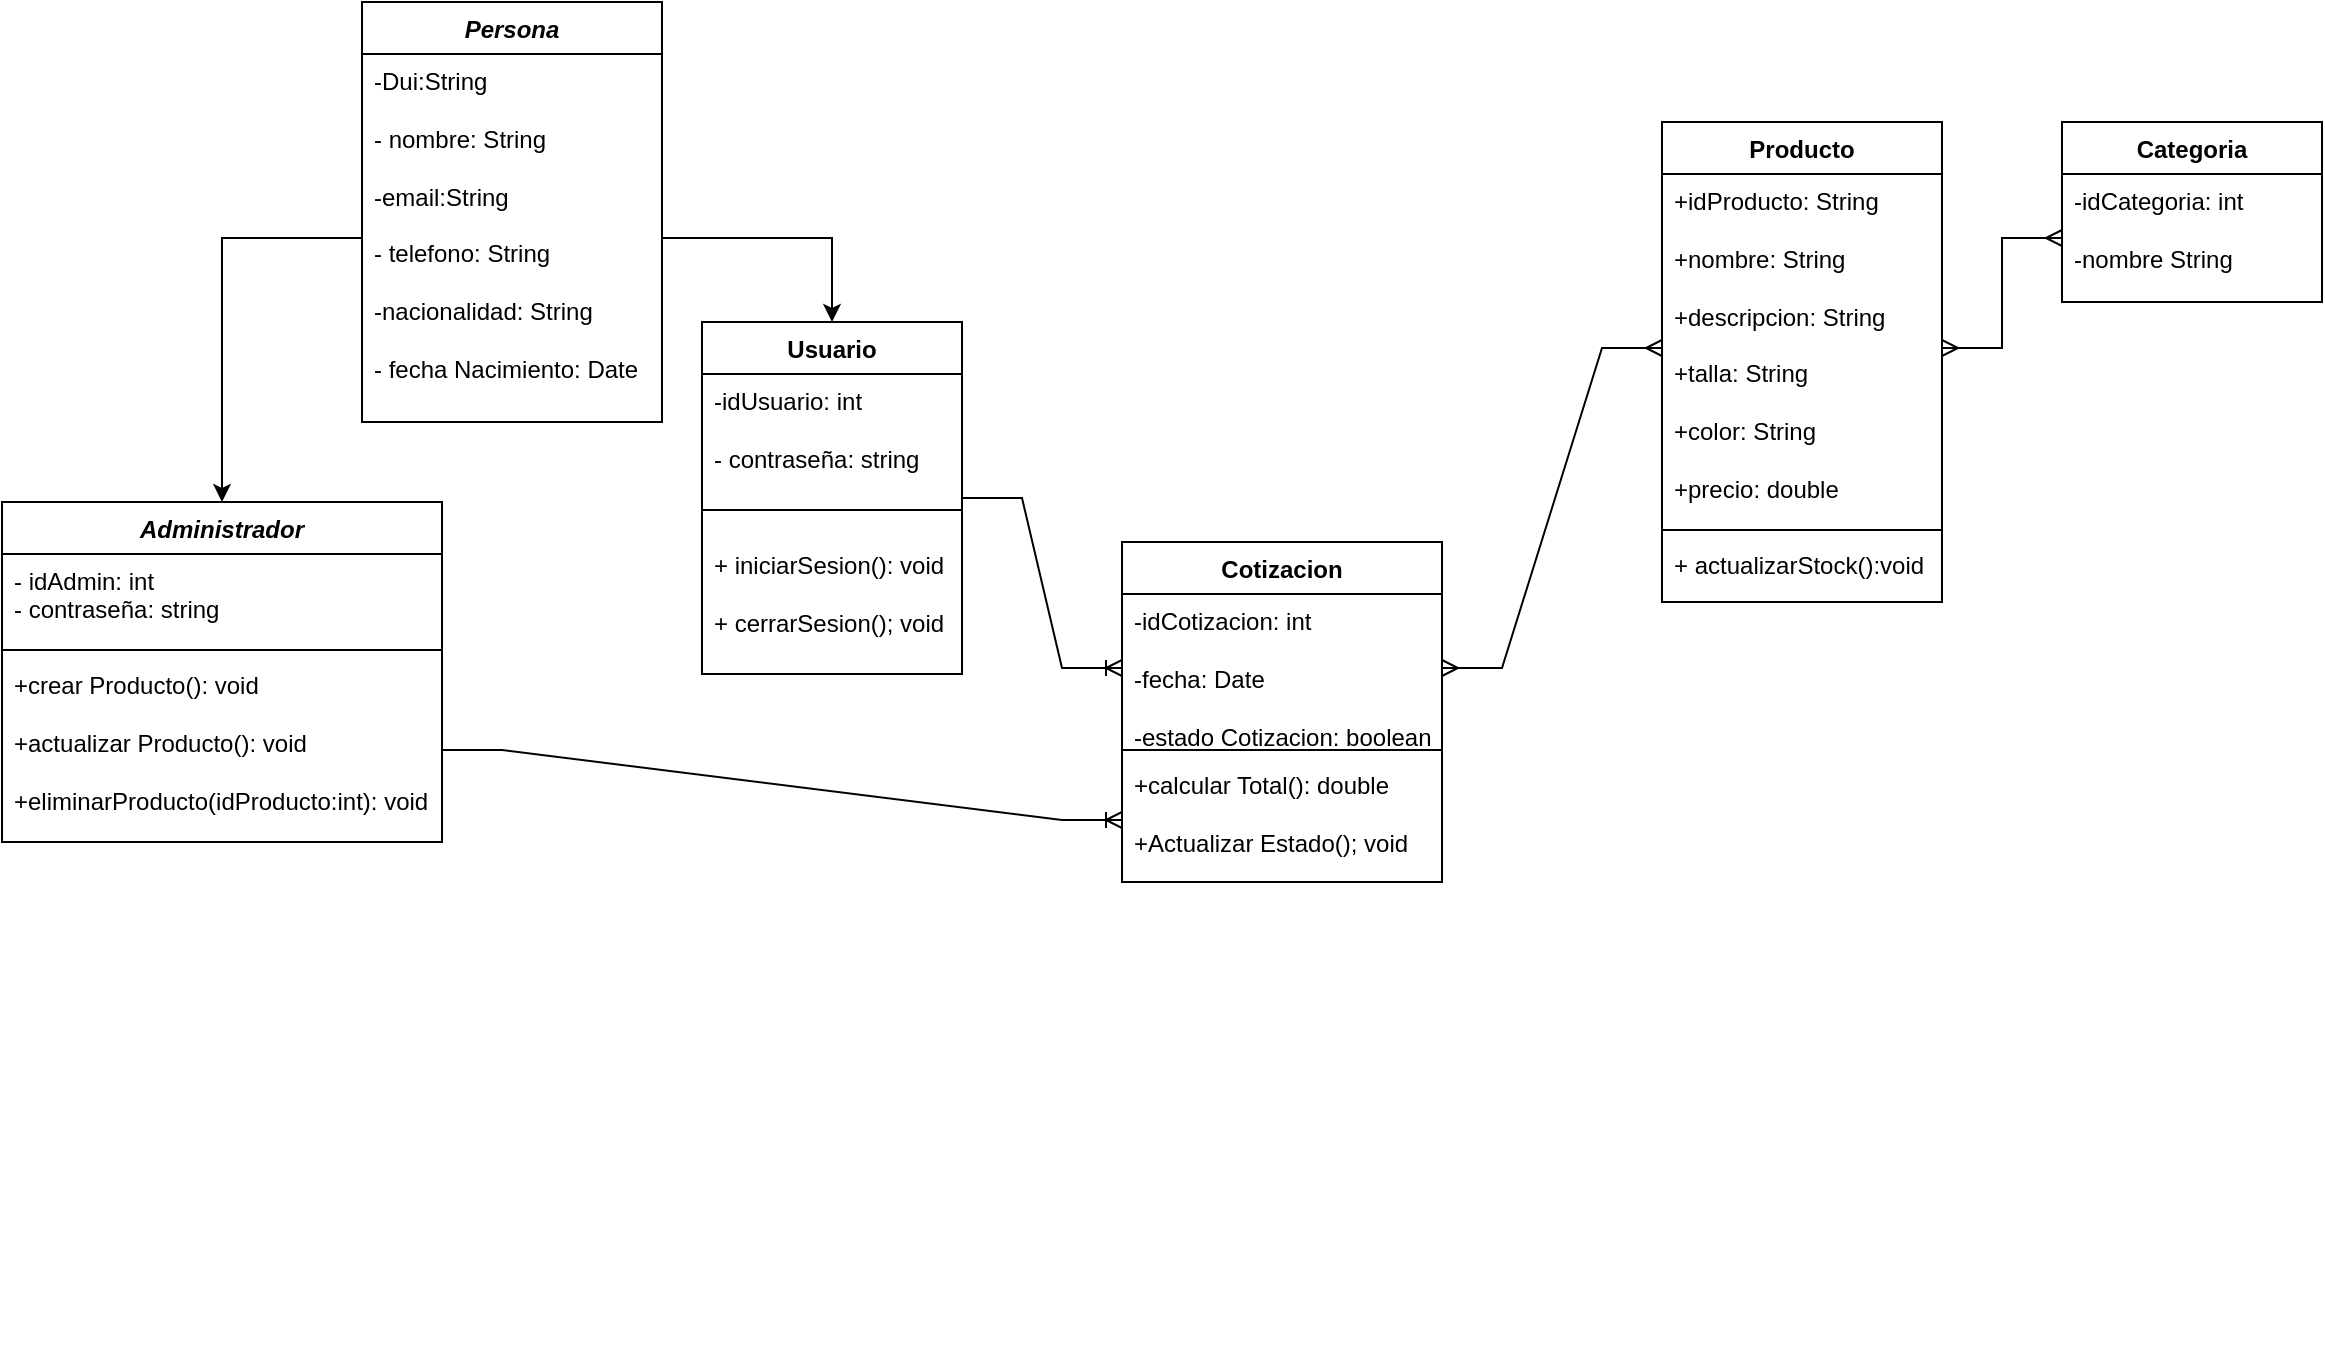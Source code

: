 <mxfile version="28.0.6">
  <diagram name="Página-1" id="NAGJg7eDrHPPP3NokQKO">
    <mxGraphModel dx="1110" dy="663" grid="1" gridSize="10" guides="1" tooltips="1" connect="1" arrows="1" fold="1" page="1" pageScale="1" pageWidth="1200" pageHeight="900" math="0" shadow="0">
      <root>
        <mxCell id="XfJZx1rpgsT9YDVYmnBW-0" />
        <mxCell id="XfJZx1rpgsT9YDVYmnBW-1" parent="XfJZx1rpgsT9YDVYmnBW-0" />
        <mxCell id="w57mjm4PutRthTZTySG8-0" value="&lt;i&gt;Persona&lt;/i&gt;" style="swimlane;fontStyle=1;align=center;verticalAlign=top;childLayout=stackLayout;horizontal=1;startSize=26;horizontalStack=0;resizeParent=1;resizeParentMax=0;resizeLast=0;collapsible=1;marginBottom=0;whiteSpace=wrap;html=1;" parent="XfJZx1rpgsT9YDVYmnBW-1" vertex="1">
          <mxGeometry x="200" y="120" width="150" height="210" as="geometry" />
        </mxCell>
        <mxCell id="w57mjm4PutRthTZTySG8-1" value="&lt;div&gt;-Dui:String&lt;/div&gt;&lt;div&gt;&lt;br&gt;&lt;/div&gt;&lt;div&gt;- nombre: String&lt;/div&gt;&lt;div&gt;&lt;br&gt;&lt;/div&gt;&lt;div&gt;-email:String&lt;/div&gt;&lt;div&gt;&lt;br&gt;&lt;/div&gt;&lt;div&gt;- telefono: String&lt;/div&gt;&lt;div&gt;&lt;br&gt;&lt;/div&gt;&lt;div&gt;-nacionalidad: String&lt;/div&gt;&lt;div&gt;&lt;br&gt;&lt;/div&gt;&lt;div&gt;- fecha Nacimiento: Date&lt;/div&gt;" style="text;strokeColor=none;fillColor=none;align=left;verticalAlign=top;spacingLeft=4;spacingRight=4;overflow=hidden;rotatable=0;points=[[0,0.5],[1,0.5]];portConstraint=eastwest;whiteSpace=wrap;html=1;" parent="w57mjm4PutRthTZTySG8-0" vertex="1">
          <mxGeometry y="26" width="150" height="184" as="geometry" />
        </mxCell>
        <mxCell id="w57mjm4PutRthTZTySG8-4" value="&lt;i&gt;Administrador&lt;/i&gt;" style="swimlane;fontStyle=1;align=center;verticalAlign=top;childLayout=stackLayout;horizontal=1;startSize=26;horizontalStack=0;resizeParent=1;resizeParentMax=0;resizeLast=0;collapsible=1;marginBottom=0;whiteSpace=wrap;html=1;" parent="XfJZx1rpgsT9YDVYmnBW-1" vertex="1">
          <mxGeometry x="20" y="370" width="220" height="170" as="geometry" />
        </mxCell>
        <mxCell id="w57mjm4PutRthTZTySG8-5" value="- idAdmin: int&lt;div&gt;- contraseña: string&lt;/div&gt;&lt;div&gt;&lt;br&gt;&lt;/div&gt;" style="text;strokeColor=none;fillColor=none;align=left;verticalAlign=top;spacingLeft=4;spacingRight=4;overflow=hidden;rotatable=0;points=[[0,0.5],[1,0.5]];portConstraint=eastwest;whiteSpace=wrap;html=1;" parent="w57mjm4PutRthTZTySG8-4" vertex="1">
          <mxGeometry y="26" width="220" height="44" as="geometry" />
        </mxCell>
        <mxCell id="w57mjm4PutRthTZTySG8-6" value="" style="line;strokeWidth=1;fillColor=none;align=left;verticalAlign=middle;spacingTop=-1;spacingLeft=3;spacingRight=3;rotatable=0;labelPosition=right;points=[];portConstraint=eastwest;strokeColor=inherit;" parent="w57mjm4PutRthTZTySG8-4" vertex="1">
          <mxGeometry y="70" width="220" height="8" as="geometry" />
        </mxCell>
        <mxCell id="w57mjm4PutRthTZTySG8-7" value="&lt;div&gt;+crear Producto(): void&lt;/div&gt;&lt;div&gt;&lt;br&gt;&lt;/div&gt;&lt;div&gt;+actualizar Producto(): void&lt;/div&gt;&lt;div&gt;&lt;br&gt;&lt;/div&gt;&lt;div&gt;+eliminarProducto(idProducto:&lt;span style=&quot;background-color: transparent; color: light-dark(rgb(0, 0, 0), rgb(255, 255, 255));&quot;&gt;int): void&lt;/span&gt;&lt;/div&gt;" style="text;strokeColor=none;fillColor=none;align=left;verticalAlign=top;spacingLeft=4;spacingRight=4;overflow=hidden;rotatable=0;points=[[0,0.5],[1,0.5]];portConstraint=eastwest;whiteSpace=wrap;html=1;" parent="w57mjm4PutRthTZTySG8-4" vertex="1">
          <mxGeometry y="78" width="220" height="92" as="geometry" />
        </mxCell>
        <mxCell id="w57mjm4PutRthTZTySG8-8" value="Producto" style="swimlane;fontStyle=1;align=center;verticalAlign=top;childLayout=stackLayout;horizontal=1;startSize=26;horizontalStack=0;resizeParent=1;resizeParentMax=0;resizeLast=0;collapsible=1;marginBottom=0;whiteSpace=wrap;html=1;" parent="XfJZx1rpgsT9YDVYmnBW-1" vertex="1">
          <mxGeometry x="850" y="180" width="140" height="240" as="geometry" />
        </mxCell>
        <mxCell id="w57mjm4PutRthTZTySG8-9" value="&lt;div&gt;+idProducto: String&lt;/div&gt;&lt;div&gt;&lt;br&gt;&lt;/div&gt;&lt;div&gt;+nombre: String&lt;/div&gt;&lt;div&gt;&lt;br&gt;&lt;/div&gt;&lt;div&gt;+descripcion: String&lt;/div&gt;&lt;div&gt;&lt;br&gt;&lt;/div&gt;&lt;div&gt;+talla: String&lt;/div&gt;&lt;div&gt;&lt;br&gt;&lt;/div&gt;&lt;div&gt;+color: String&lt;/div&gt;&lt;div&gt;&lt;br&gt;&lt;/div&gt;&lt;div&gt;+precio: double&lt;/div&gt;" style="text;strokeColor=none;fillColor=none;align=left;verticalAlign=top;spacingLeft=4;spacingRight=4;overflow=hidden;rotatable=0;points=[[0,0.5],[1,0.5]];portConstraint=eastwest;whiteSpace=wrap;html=1;" parent="w57mjm4PutRthTZTySG8-8" vertex="1">
          <mxGeometry y="26" width="140" height="174" as="geometry" />
        </mxCell>
        <mxCell id="w57mjm4PutRthTZTySG8-10" value="" style="line;strokeWidth=1;fillColor=none;align=left;verticalAlign=middle;spacingTop=-1;spacingLeft=3;spacingRight=3;rotatable=0;labelPosition=right;points=[];portConstraint=eastwest;strokeColor=inherit;" parent="w57mjm4PutRthTZTySG8-8" vertex="1">
          <mxGeometry y="200" width="140" height="8" as="geometry" />
        </mxCell>
        <mxCell id="w57mjm4PutRthTZTySG8-11" value="+ actualizarStock():void" style="text;strokeColor=none;fillColor=none;align=left;verticalAlign=top;spacingLeft=4;spacingRight=4;overflow=hidden;rotatable=0;points=[[0,0.5],[1,0.5]];portConstraint=eastwest;whiteSpace=wrap;html=1;" parent="w57mjm4PutRthTZTySG8-8" vertex="1">
          <mxGeometry y="208" width="140" height="32" as="geometry" />
        </mxCell>
        <mxCell id="w57mjm4PutRthTZTySG8-12" value="Usuario" style="swimlane;fontStyle=1;align=center;verticalAlign=top;childLayout=stackLayout;horizontal=1;startSize=26;horizontalStack=0;resizeParent=1;resizeParentMax=0;resizeLast=0;collapsible=1;marginBottom=0;whiteSpace=wrap;html=1;" parent="XfJZx1rpgsT9YDVYmnBW-1" vertex="1">
          <mxGeometry x="370" y="280" width="130" height="176" as="geometry" />
        </mxCell>
        <mxCell id="w57mjm4PutRthTZTySG8-13" value="&lt;div&gt;-idUsuario: int&lt;/div&gt;&lt;div&gt;&lt;span style=&quot;background-color: transparent; color: light-dark(rgb(0, 0, 0), rgb(255, 255, 255));&quot;&gt;&lt;br&gt;&lt;/span&gt;&lt;/div&gt;&lt;div&gt;&lt;span style=&quot;background-color: transparent; color: light-dark(rgb(0, 0, 0), rgb(255, 255, 255));&quot;&gt;- contraseña: string&lt;/span&gt;&lt;/div&gt;&lt;div&gt;&lt;span style=&quot;background-color: transparent; color: light-dark(rgb(0, 0, 0), rgb(255, 255, 255));&quot;&gt;&lt;br&gt;&lt;/span&gt;&lt;/div&gt;" style="text;strokeColor=none;fillColor=none;align=left;verticalAlign=top;spacingLeft=4;spacingRight=4;overflow=hidden;rotatable=0;points=[[0,0.5],[1,0.5]];portConstraint=eastwest;whiteSpace=wrap;html=1;" parent="w57mjm4PutRthTZTySG8-12" vertex="1">
          <mxGeometry y="26" width="130" height="54" as="geometry" />
        </mxCell>
        <mxCell id="w57mjm4PutRthTZTySG8-14" value="" style="line;strokeWidth=1;fillColor=none;align=left;verticalAlign=middle;spacingTop=-1;spacingLeft=3;spacingRight=3;rotatable=0;labelPosition=right;points=[];portConstraint=eastwest;strokeColor=inherit;" parent="w57mjm4PutRthTZTySG8-12" vertex="1">
          <mxGeometry y="80" width="130" height="28" as="geometry" />
        </mxCell>
        <mxCell id="w57mjm4PutRthTZTySG8-15" value="&lt;div&gt;+ iniciarSesion(): void&lt;/div&gt;&lt;div&gt;&lt;br&gt;&lt;/div&gt;&lt;div&gt;+ cerrarSesion(); void&lt;/div&gt;" style="text;strokeColor=none;fillColor=none;align=left;verticalAlign=top;spacingLeft=4;spacingRight=4;overflow=hidden;rotatable=0;points=[[0,0.5],[1,0.5]];portConstraint=eastwest;whiteSpace=wrap;html=1;" parent="w57mjm4PutRthTZTySG8-12" vertex="1">
          <mxGeometry y="108" width="130" height="68" as="geometry" />
        </mxCell>
        <mxCell id="w57mjm4PutRthTZTySG8-16" value="Cotizacion" style="swimlane;fontStyle=1;align=center;verticalAlign=top;childLayout=stackLayout;horizontal=1;startSize=26;horizontalStack=0;resizeParent=1;resizeParentMax=0;resizeLast=0;collapsible=1;marginBottom=0;whiteSpace=wrap;html=1;" parent="XfJZx1rpgsT9YDVYmnBW-1" vertex="1">
          <mxGeometry x="580" y="390" width="160" height="170" as="geometry" />
        </mxCell>
        <mxCell id="w57mjm4PutRthTZTySG8-17" value="&lt;div&gt;-idCotizacion: int&lt;/div&gt;&lt;div&gt;&lt;br&gt;&lt;/div&gt;&lt;div&gt;-fecha: Date&lt;/div&gt;&lt;div&gt;&lt;br&gt;&lt;/div&gt;&lt;div&gt;-estado Cotizacion: boolean&lt;/div&gt;" style="text;strokeColor=none;fillColor=none;align=left;verticalAlign=top;spacingLeft=4;spacingRight=4;overflow=hidden;rotatable=0;points=[[0,0.5],[1,0.5]];portConstraint=eastwest;whiteSpace=wrap;html=1;" parent="w57mjm4PutRthTZTySG8-16" vertex="1">
          <mxGeometry y="26" width="160" height="74" as="geometry" />
        </mxCell>
        <mxCell id="w57mjm4PutRthTZTySG8-18" value="" style="line;strokeWidth=1;fillColor=none;align=left;verticalAlign=middle;spacingTop=-1;spacingLeft=3;spacingRight=3;rotatable=0;labelPosition=right;points=[];portConstraint=eastwest;strokeColor=inherit;" parent="w57mjm4PutRthTZTySG8-16" vertex="1">
          <mxGeometry y="100" width="160" height="8" as="geometry" />
        </mxCell>
        <mxCell id="w57mjm4PutRthTZTySG8-19" value="&lt;div&gt;+calcular Total(): double&lt;/div&gt;&lt;div&gt;&lt;br&gt;&lt;/div&gt;&lt;div&gt;+Actualizar Estado(); void&lt;/div&gt;" style="text;strokeColor=none;fillColor=none;align=left;verticalAlign=top;spacingLeft=4;spacingRight=4;overflow=hidden;rotatable=0;points=[[0,0.5],[1,0.5]];portConstraint=eastwest;whiteSpace=wrap;html=1;" parent="w57mjm4PutRthTZTySG8-16" vertex="1">
          <mxGeometry y="108" width="160" height="62" as="geometry" />
        </mxCell>
        <mxCell id="w57mjm4PutRthTZTySG8-20" value="Categoria" style="swimlane;fontStyle=1;align=center;verticalAlign=top;childLayout=stackLayout;horizontal=1;startSize=26;horizontalStack=0;resizeParent=1;resizeParentMax=0;resizeLast=0;collapsible=1;marginBottom=0;whiteSpace=wrap;html=1;" parent="XfJZx1rpgsT9YDVYmnBW-1" vertex="1">
          <mxGeometry x="1050" y="180" width="130" height="90" as="geometry">
            <mxRectangle x="550" y="870" width="90" height="30" as="alternateBounds" />
          </mxGeometry>
        </mxCell>
        <mxCell id="w57mjm4PutRthTZTySG8-21" value="&lt;div&gt;-idCategoria: int&lt;/div&gt;&lt;div&gt;&lt;br&gt;&lt;/div&gt;&lt;div&gt;-nombre String&lt;/div&gt;" style="text;strokeColor=none;fillColor=none;align=left;verticalAlign=top;spacingLeft=4;spacingRight=4;overflow=hidden;rotatable=0;points=[[0,0.5],[1,0.5]];portConstraint=eastwest;whiteSpace=wrap;html=1;" parent="w57mjm4PutRthTZTySG8-20" vertex="1">
          <mxGeometry y="26" width="130" height="64" as="geometry" />
        </mxCell>
        <mxCell id="QTCARpnQA04UR319ngoY-22" style="edgeStyle=none;curved=1;rounded=0;orthogonalLoop=1;jettySize=auto;html=1;entryX=0.267;entryY=0.033;entryDx=0;entryDy=0;entryPerimeter=0;fontSize=12;startSize=8;endSize=8;" parent="XfJZx1rpgsT9YDVYmnBW-1" edge="1">
          <mxGeometry relative="1" as="geometry">
            <mxPoint x="237.516" y="790" as="sourcePoint" />
            <mxPoint x="238.01" y="790.99" as="targetPoint" />
          </mxGeometry>
        </mxCell>
        <mxCell id="eV7qdHfOXELj9HTl4uK1-0" style="edgeStyle=orthogonalEdgeStyle;rounded=0;orthogonalLoop=1;jettySize=auto;html=1;entryX=0.5;entryY=0;entryDx=0;entryDy=0;" parent="XfJZx1rpgsT9YDVYmnBW-1" source="w57mjm4PutRthTZTySG8-1" target="w57mjm4PutRthTZTySG8-4" edge="1">
          <mxGeometry relative="1" as="geometry" />
        </mxCell>
        <mxCell id="eV7qdHfOXELj9HTl4uK1-1" style="edgeStyle=orthogonalEdgeStyle;rounded=0;orthogonalLoop=1;jettySize=auto;html=1;entryX=0.5;entryY=0;entryDx=0;entryDy=0;" parent="XfJZx1rpgsT9YDVYmnBW-1" source="w57mjm4PutRthTZTySG8-1" target="w57mjm4PutRthTZTySG8-12" edge="1">
          <mxGeometry relative="1" as="geometry" />
        </mxCell>
        <mxCell id="eV7qdHfOXELj9HTl4uK1-3" value="" style="edgeStyle=entityRelationEdgeStyle;fontSize=12;html=1;endArrow=ERmany;startArrow=ERmany;rounded=0;entryX=0;entryY=0.5;entryDx=0;entryDy=0;exitX=1;exitY=0.5;exitDx=0;exitDy=0;" parent="XfJZx1rpgsT9YDVYmnBW-1" source="w57mjm4PutRthTZTySG8-9" target="w57mjm4PutRthTZTySG8-21" edge="1">
          <mxGeometry width="100" height="100" relative="1" as="geometry">
            <mxPoint x="990" y="570" as="sourcePoint" />
            <mxPoint x="1090" y="470" as="targetPoint" />
          </mxGeometry>
        </mxCell>
        <mxCell id="eV7qdHfOXELj9HTl4uK1-12" value="" style="edgeStyle=entityRelationEdgeStyle;fontSize=12;html=1;endArrow=ERoneToMany;rounded=0;entryX=0;entryY=0.5;entryDx=0;entryDy=0;exitX=1;exitY=0.5;exitDx=0;exitDy=0;" parent="XfJZx1rpgsT9YDVYmnBW-1" source="w57mjm4PutRthTZTySG8-7" target="w57mjm4PutRthTZTySG8-19" edge="1">
          <mxGeometry width="100" height="100" relative="1" as="geometry">
            <mxPoint x="490" y="714.0" as="sourcePoint" />
            <mxPoint x="720" y="660" as="targetPoint" />
          </mxGeometry>
        </mxCell>
        <mxCell id="eV7qdHfOXELj9HTl4uK1-13" value="" style="edgeStyle=entityRelationEdgeStyle;fontSize=12;html=1;endArrow=ERmany;startArrow=ERmany;rounded=0;exitX=1;exitY=0.5;exitDx=0;exitDy=0;entryX=0;entryY=0.5;entryDx=0;entryDy=0;" parent="XfJZx1rpgsT9YDVYmnBW-1" source="w57mjm4PutRthTZTySG8-17" target="w57mjm4PutRthTZTySG8-9" edge="1">
          <mxGeometry width="100" height="100" relative="1" as="geometry">
            <mxPoint x="810" y="620" as="sourcePoint" />
            <mxPoint x="910" y="520" as="targetPoint" />
          </mxGeometry>
        </mxCell>
        <mxCell id="eV7qdHfOXELj9HTl4uK1-14" value="" style="edgeStyle=entityRelationEdgeStyle;fontSize=12;html=1;endArrow=ERoneToMany;rounded=0;exitX=1;exitY=0.5;exitDx=0;exitDy=0;entryX=0;entryY=0.5;entryDx=0;entryDy=0;" parent="XfJZx1rpgsT9YDVYmnBW-1" source="w57mjm4PutRthTZTySG8-12" target="w57mjm4PutRthTZTySG8-17" edge="1">
          <mxGeometry width="100" height="100" relative="1" as="geometry">
            <mxPoint x="560" y="418" as="sourcePoint" />
            <mxPoint x="530" y="560" as="targetPoint" />
          </mxGeometry>
        </mxCell>
      </root>
    </mxGraphModel>
  </diagram>
</mxfile>
